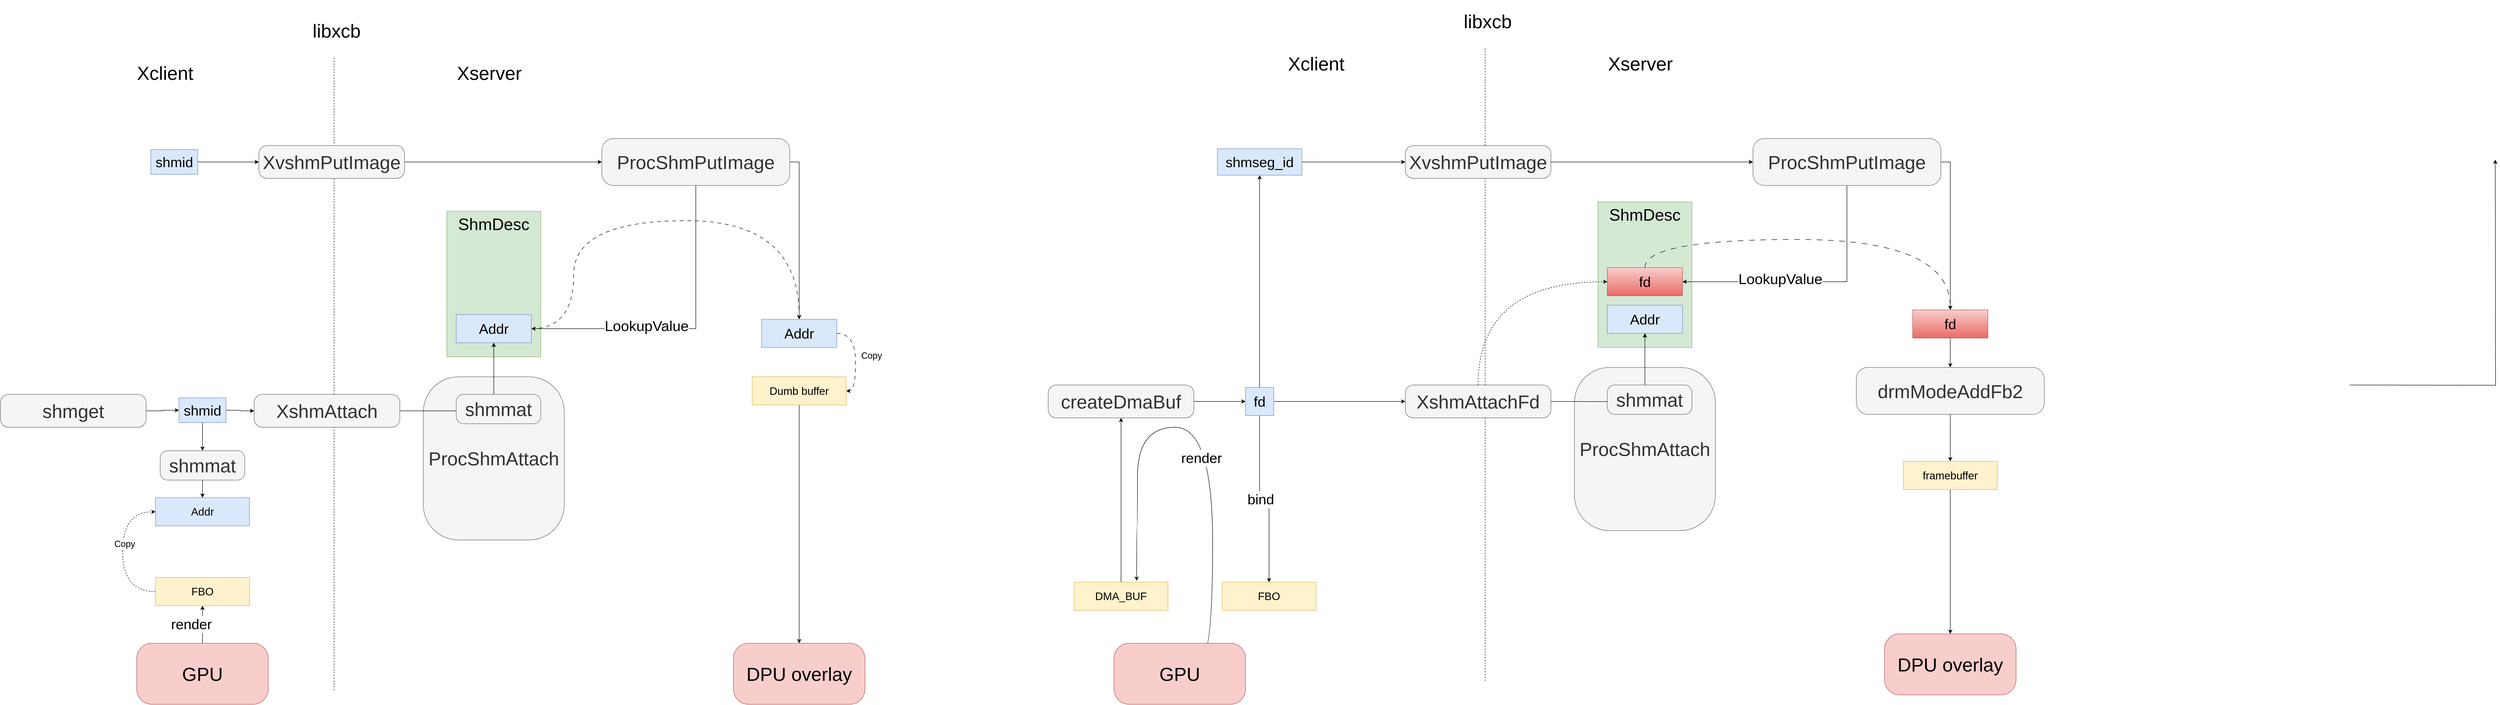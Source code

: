 <mxfile version="24.5.3" type="github">
  <diagram name="第 1 页" id="9I_gdDfbbjKsnemhSbHG">
    <mxGraphModel dx="7666" dy="1828" grid="1" gridSize="10" guides="1" tooltips="1" connect="1" arrows="1" fold="1" page="1" pageScale="1" pageWidth="4681" pageHeight="3300" math="0" shadow="0">
      <root>
        <mxCell id="0" />
        <mxCell id="1" parent="0" />
        <mxCell id="n5m5jyFT90Nl-k5F5ocF-112" value="" style="group" vertex="1" connectable="0" parent="1">
          <mxGeometry x="-2480" y="430" width="1910" height="1480" as="geometry" />
        </mxCell>
        <mxCell id="n5m5jyFT90Nl-k5F5ocF-37" value="" style="endArrow=none;dashed=1;html=1;rounded=0;" edge="1" parent="n5m5jyFT90Nl-k5F5ocF-112">
          <mxGeometry width="50" height="50" relative="1" as="geometry">
            <mxPoint x="710" y="1450" as="sourcePoint" />
            <mxPoint x="710" y="100" as="targetPoint" />
          </mxGeometry>
        </mxCell>
        <mxCell id="n5m5jyFT90Nl-k5F5ocF-38" value="XshmAttach" style="rounded=1;whiteSpace=wrap;html=1;arcSize=25;fillColor=#f5f5f5;fontColor=#333333;strokeColor=#666666;fontSize=40;" vertex="1" parent="n5m5jyFT90Nl-k5F5ocF-112">
          <mxGeometry x="540" y="820" width="310" height="70" as="geometry" />
        </mxCell>
        <mxCell id="n5m5jyFT90Nl-k5F5ocF-39" value="&lt;p&gt;&lt;font style=&quot;font-size: 40px;&quot;&gt;Xclient&lt;/font&gt;&lt;/p&gt;" style="text;html=1;align=center;verticalAlign=middle;resizable=0;points=[];autosize=1;strokeColor=none;fillColor=none;" vertex="1" parent="n5m5jyFT90Nl-k5F5ocF-112">
          <mxGeometry x="280" y="90" width="140" height="90" as="geometry" />
        </mxCell>
        <mxCell id="n5m5jyFT90Nl-k5F5ocF-40" value="&lt;p&gt;&lt;font style=&quot;font-size: 40px;&quot;&gt;Xserver&lt;/font&gt;&lt;/p&gt;" style="text;html=1;align=center;verticalAlign=middle;resizable=0;points=[];autosize=1;strokeColor=none;fillColor=none;" vertex="1" parent="n5m5jyFT90Nl-k5F5ocF-112">
          <mxGeometry x="960" y="90" width="160" height="90" as="geometry" />
        </mxCell>
        <mxCell id="n5m5jyFT90Nl-k5F5ocF-70" style="edgeStyle=orthogonalEdgeStyle;rounded=0;orthogonalLoop=1;jettySize=auto;html=1;entryX=0;entryY=0.5;entryDx=0;entryDy=0;" edge="1" parent="n5m5jyFT90Nl-k5F5ocF-112" source="n5m5jyFT90Nl-k5F5ocF-41" target="n5m5jyFT90Nl-k5F5ocF-65">
          <mxGeometry relative="1" as="geometry" />
        </mxCell>
        <mxCell id="n5m5jyFT90Nl-k5F5ocF-41" value="XvshmPutImage" style="rounded=1;whiteSpace=wrap;html=1;arcSize=25;fillColor=#f5f5f5;fontColor=#333333;strokeColor=#666666;fontSize=40;" vertex="1" parent="n5m5jyFT90Nl-k5F5ocF-112">
          <mxGeometry x="550" y="290" width="310" height="70" as="geometry" />
        </mxCell>
        <mxCell id="n5m5jyFT90Nl-k5F5ocF-42" style="edgeStyle=orthogonalEdgeStyle;rounded=0;orthogonalLoop=1;jettySize=auto;html=1;entryX=0;entryY=0.5;entryDx=0;entryDy=0;" edge="1" parent="n5m5jyFT90Nl-k5F5ocF-112" source="n5m5jyFT90Nl-k5F5ocF-43" target="n5m5jyFT90Nl-k5F5ocF-53">
          <mxGeometry relative="1" as="geometry" />
        </mxCell>
        <mxCell id="n5m5jyFT90Nl-k5F5ocF-43" value="shmget" style="rounded=1;whiteSpace=wrap;html=1;arcSize=25;fillColor=#f5f5f5;fontColor=#333333;strokeColor=#666666;fontSize=40;" vertex="1" parent="n5m5jyFT90Nl-k5F5ocF-112">
          <mxGeometry y="820" width="310" height="70" as="geometry" />
        </mxCell>
        <mxCell id="n5m5jyFT90Nl-k5F5ocF-45" value="Addr" style="rounded=0;whiteSpace=wrap;html=1;fillColor=#dae8fc;strokeColor=#6c8ebf;fontSize=23;" vertex="1" parent="n5m5jyFT90Nl-k5F5ocF-112">
          <mxGeometry x="330" y="1040" width="200" height="60" as="geometry" />
        </mxCell>
        <mxCell id="n5m5jyFT90Nl-k5F5ocF-46" style="rounded=0;orthogonalLoop=1;jettySize=auto;html=1;entryX=0.5;entryY=1;entryDx=0;entryDy=0;exitX=0.5;exitY=0;exitDx=0;exitDy=0;" edge="1" parent="n5m5jyFT90Nl-k5F5ocF-112" source="n5m5jyFT90Nl-k5F5ocF-48" target="n5m5jyFT90Nl-k5F5ocF-54">
          <mxGeometry relative="1" as="geometry">
            <mxPoint x="120.0" y="890" as="targetPoint" />
          </mxGeometry>
        </mxCell>
        <mxCell id="n5m5jyFT90Nl-k5F5ocF-47" value="&lt;font style=&quot;font-size: 30px;&quot;&gt;render&lt;/font&gt;" style="edgeLabel;html=1;align=center;verticalAlign=middle;resizable=0;points=[];fontSize=30;" vertex="1" connectable="0" parent="n5m5jyFT90Nl-k5F5ocF-46">
          <mxGeometry x="0.027" y="24" relative="1" as="geometry">
            <mxPoint as="offset" />
          </mxGeometry>
        </mxCell>
        <mxCell id="n5m5jyFT90Nl-k5F5ocF-48" value="GPU" style="rounded=1;whiteSpace=wrap;html=1;arcSize=25;fillColor=#f8cecc;strokeColor=#b85450;fontSize=40;" vertex="1" parent="n5m5jyFT90Nl-k5F5ocF-112">
          <mxGeometry x="290" y="1350" width="280" height="130" as="geometry" />
        </mxCell>
        <mxCell id="n5m5jyFT90Nl-k5F5ocF-52" style="edgeStyle=orthogonalEdgeStyle;rounded=0;orthogonalLoop=1;jettySize=auto;html=1;entryX=0;entryY=0.5;entryDx=0;entryDy=0;" edge="1" parent="n5m5jyFT90Nl-k5F5ocF-112" source="n5m5jyFT90Nl-k5F5ocF-53" target="n5m5jyFT90Nl-k5F5ocF-38">
          <mxGeometry relative="1" as="geometry" />
        </mxCell>
        <mxCell id="n5m5jyFT90Nl-k5F5ocF-78" style="edgeStyle=orthogonalEdgeStyle;rounded=0;orthogonalLoop=1;jettySize=auto;html=1;" edge="1" parent="n5m5jyFT90Nl-k5F5ocF-112" source="n5m5jyFT90Nl-k5F5ocF-53" target="n5m5jyFT90Nl-k5F5ocF-77">
          <mxGeometry relative="1" as="geometry" />
        </mxCell>
        <mxCell id="n5m5jyFT90Nl-k5F5ocF-53" value="&lt;font style=&quot;font-size: 30px;&quot;&gt;shmid&lt;/font&gt;" style="rounded=0;whiteSpace=wrap;html=1;fillColor=#dae8fc;strokeColor=#6c8ebf;fontSize=23;" vertex="1" parent="n5m5jyFT90Nl-k5F5ocF-112">
          <mxGeometry x="380" y="827.5" width="100" height="52.5" as="geometry" />
        </mxCell>
        <mxCell id="n5m5jyFT90Nl-k5F5ocF-82" style="edgeStyle=orthogonalEdgeStyle;rounded=0;orthogonalLoop=1;jettySize=auto;html=1;entryX=0;entryY=0.5;entryDx=0;entryDy=0;exitX=0;exitY=0.5;exitDx=0;exitDy=0;curved=1;dashed=1;" edge="1" parent="n5m5jyFT90Nl-k5F5ocF-112" source="n5m5jyFT90Nl-k5F5ocF-54" target="n5m5jyFT90Nl-k5F5ocF-45">
          <mxGeometry relative="1" as="geometry">
            <Array as="points">
              <mxPoint x="260" y="1240" />
              <mxPoint x="260" y="1070" />
            </Array>
          </mxGeometry>
        </mxCell>
        <mxCell id="n5m5jyFT90Nl-k5F5ocF-83" value="Copy" style="edgeLabel;html=1;align=center;verticalAlign=middle;resizable=0;points=[];fontSize=19;" vertex="1" connectable="0" parent="n5m5jyFT90Nl-k5F5ocF-82">
          <mxGeometry x="0.104" y="-4" relative="1" as="geometry">
            <mxPoint as="offset" />
          </mxGeometry>
        </mxCell>
        <mxCell id="n5m5jyFT90Nl-k5F5ocF-54" value="FBO" style="rounded=0;whiteSpace=wrap;html=1;fillColor=#fff2cc;strokeColor=#d6b656;fontSize=23;" vertex="1" parent="n5m5jyFT90Nl-k5F5ocF-112">
          <mxGeometry x="330" y="1210" width="200" height="60" as="geometry" />
        </mxCell>
        <mxCell id="n5m5jyFT90Nl-k5F5ocF-55" value="&lt;p&gt;&lt;font style=&quot;font-size: 40px;&quot;&gt;libxcb&lt;/font&gt;&lt;/p&gt;" style="text;html=1;align=center;verticalAlign=middle;resizable=0;points=[];autosize=1;strokeColor=none;fillColor=none;" vertex="1" parent="n5m5jyFT90Nl-k5F5ocF-112">
          <mxGeometry x="650" width="130" height="90" as="geometry" />
        </mxCell>
        <mxCell id="n5m5jyFT90Nl-k5F5ocF-56" value="ShmDesc" style="rounded=0;whiteSpace=wrap;html=1;fillColor=#d5e8d4;strokeColor=#82b366;fontSize=35;align=center;verticalAlign=top;" vertex="1" parent="n5m5jyFT90Nl-k5F5ocF-112">
          <mxGeometry x="950" y="430" width="200" height="310" as="geometry" />
        </mxCell>
        <mxCell id="n5m5jyFT90Nl-k5F5ocF-75" style="edgeStyle=orthogonalEdgeStyle;rounded=0;orthogonalLoop=1;jettySize=auto;html=1;entryX=0.5;entryY=0;entryDx=0;entryDy=0;dashed=1;dashPattern=8 8;curved=1;" edge="1" parent="n5m5jyFT90Nl-k5F5ocF-112" source="n5m5jyFT90Nl-k5F5ocF-57" target="n5m5jyFT90Nl-k5F5ocF-74">
          <mxGeometry relative="1" as="geometry">
            <Array as="points">
              <mxPoint x="1220" y="680" />
              <mxPoint x="1220" y="450" />
              <mxPoint x="1700" y="450" />
            </Array>
          </mxGeometry>
        </mxCell>
        <mxCell id="n5m5jyFT90Nl-k5F5ocF-57" value="&lt;font style=&quot;font-size: 30px;&quot;&gt;Addr&lt;/font&gt;" style="rounded=0;whiteSpace=wrap;html=1;fillColor=#dae8fc;strokeColor=#6c8ebf;fontSize=23;" vertex="1" parent="n5m5jyFT90Nl-k5F5ocF-112">
          <mxGeometry x="970" y="650" width="160" height="60" as="geometry" />
        </mxCell>
        <mxCell id="n5m5jyFT90Nl-k5F5ocF-64" value="DPU overlay" style="rounded=1;whiteSpace=wrap;html=1;arcSize=25;fillColor=#f8cecc;strokeColor=#b85450;fontSize=40;" vertex="1" parent="n5m5jyFT90Nl-k5F5ocF-112">
          <mxGeometry x="1560" y="1350" width="280" height="130" as="geometry" />
        </mxCell>
        <mxCell id="n5m5jyFT90Nl-k5F5ocF-85" value="" style="edgeStyle=orthogonalEdgeStyle;rounded=0;orthogonalLoop=1;jettySize=auto;html=1;" edge="1" parent="n5m5jyFT90Nl-k5F5ocF-112" source="n5m5jyFT90Nl-k5F5ocF-66" target="n5m5jyFT90Nl-k5F5ocF-57">
          <mxGeometry relative="1" as="geometry" />
        </mxCell>
        <mxCell id="n5m5jyFT90Nl-k5F5ocF-66" value="ProcShmAttach" style="rounded=1;whiteSpace=wrap;html=1;arcSize=25;fillColor=#f5f5f5;fontColor=#333333;strokeColor=#666666;fontSize=40;verticalAlign=middle;" vertex="1" parent="n5m5jyFT90Nl-k5F5ocF-112">
          <mxGeometry x="900" y="782.5" width="300" height="347.5" as="geometry" />
        </mxCell>
        <mxCell id="n5m5jyFT90Nl-k5F5ocF-68" style="edgeStyle=orthogonalEdgeStyle;rounded=0;orthogonalLoop=1;jettySize=auto;html=1;entryX=1;entryY=0.5;entryDx=0;entryDy=0;exitX=0.5;exitY=1;exitDx=0;exitDy=0;" edge="1" parent="n5m5jyFT90Nl-k5F5ocF-112" source="n5m5jyFT90Nl-k5F5ocF-65" target="n5m5jyFT90Nl-k5F5ocF-57">
          <mxGeometry relative="1" as="geometry" />
        </mxCell>
        <mxCell id="n5m5jyFT90Nl-k5F5ocF-69" value="&lt;font style=&quot;font-size: 31px;&quot;&gt;LookupValue&lt;/font&gt;" style="edgeLabel;html=1;align=center;verticalAlign=middle;resizable=0;points=[];" vertex="1" connectable="0" parent="n5m5jyFT90Nl-k5F5ocF-68">
          <mxGeometry x="0.252" y="-6" relative="1" as="geometry">
            <mxPoint as="offset" />
          </mxGeometry>
        </mxCell>
        <mxCell id="n5m5jyFT90Nl-k5F5ocF-86" style="edgeStyle=orthogonalEdgeStyle;rounded=0;orthogonalLoop=1;jettySize=auto;html=1;entryX=0.5;entryY=0;entryDx=0;entryDy=0;exitX=1;exitY=0.5;exitDx=0;exitDy=0;" edge="1" parent="n5m5jyFT90Nl-k5F5ocF-112" source="n5m5jyFT90Nl-k5F5ocF-65" target="n5m5jyFT90Nl-k5F5ocF-74">
          <mxGeometry relative="1" as="geometry" />
        </mxCell>
        <mxCell id="n5m5jyFT90Nl-k5F5ocF-65" value="ProcShmPutImage" style="rounded=1;whiteSpace=wrap;html=1;arcSize=25;fillColor=#f5f5f5;fontColor=#333333;strokeColor=#666666;fontSize=40;" vertex="1" parent="n5m5jyFT90Nl-k5F5ocF-112">
          <mxGeometry x="1280" y="275" width="400" height="100" as="geometry" />
        </mxCell>
        <mxCell id="n5m5jyFT90Nl-k5F5ocF-58" style="edgeStyle=orthogonalEdgeStyle;rounded=0;orthogonalLoop=1;jettySize=auto;html=1;" edge="1" parent="n5m5jyFT90Nl-k5F5ocF-112" source="n5m5jyFT90Nl-k5F5ocF-38" target="n5m5jyFT90Nl-k5F5ocF-57">
          <mxGeometry relative="1" as="geometry">
            <mxPoint x="980" y="855" as="targetPoint" />
          </mxGeometry>
        </mxCell>
        <mxCell id="n5m5jyFT90Nl-k5F5ocF-60" value="shmmat" style="rounded=1;whiteSpace=wrap;html=1;arcSize=25;fillColor=#f5f5f5;fontColor=#333333;strokeColor=#666666;fontSize=40;" vertex="1" parent="n5m5jyFT90Nl-k5F5ocF-112">
          <mxGeometry x="970" y="820" width="180" height="62.5" as="geometry" />
        </mxCell>
        <mxCell id="n5m5jyFT90Nl-k5F5ocF-88" style="edgeStyle=orthogonalEdgeStyle;rounded=0;orthogonalLoop=1;jettySize=auto;html=1;entryX=0.5;entryY=0;entryDx=0;entryDy=0;" edge="1" parent="n5m5jyFT90Nl-k5F5ocF-112" source="n5m5jyFT90Nl-k5F5ocF-73" target="n5m5jyFT90Nl-k5F5ocF-64">
          <mxGeometry relative="1" as="geometry" />
        </mxCell>
        <mxCell id="n5m5jyFT90Nl-k5F5ocF-73" value="Dumb buffer" style="rounded=0;whiteSpace=wrap;html=1;fillColor=#fff2cc;strokeColor=#d6b656;fontSize=23;" vertex="1" parent="n5m5jyFT90Nl-k5F5ocF-112">
          <mxGeometry x="1600" y="782.5" width="200" height="60" as="geometry" />
        </mxCell>
        <mxCell id="n5m5jyFT90Nl-k5F5ocF-89" style="edgeStyle=orthogonalEdgeStyle;rounded=0;orthogonalLoop=1;jettySize=auto;html=1;entryX=1;entryY=0.5;entryDx=0;entryDy=0;curved=1;exitX=1;exitY=0.5;exitDx=0;exitDy=0;dashed=1;dashPattern=8 8;" edge="1" parent="n5m5jyFT90Nl-k5F5ocF-112" source="n5m5jyFT90Nl-k5F5ocF-74" target="n5m5jyFT90Nl-k5F5ocF-73">
          <mxGeometry relative="1" as="geometry" />
        </mxCell>
        <mxCell id="n5m5jyFT90Nl-k5F5ocF-74" value="&lt;font style=&quot;font-size: 30px;&quot;&gt;Addr&lt;/font&gt;" style="rounded=0;whiteSpace=wrap;html=1;fillColor=#dae8fc;strokeColor=#6c8ebf;fontSize=23;" vertex="1" parent="n5m5jyFT90Nl-k5F5ocF-112">
          <mxGeometry x="1620" y="660" width="160" height="60" as="geometry" />
        </mxCell>
        <mxCell id="n5m5jyFT90Nl-k5F5ocF-79" style="edgeStyle=orthogonalEdgeStyle;rounded=0;orthogonalLoop=1;jettySize=auto;html=1;entryX=0.5;entryY=0;entryDx=0;entryDy=0;" edge="1" parent="n5m5jyFT90Nl-k5F5ocF-112" source="n5m5jyFT90Nl-k5F5ocF-77" target="n5m5jyFT90Nl-k5F5ocF-45">
          <mxGeometry relative="1" as="geometry" />
        </mxCell>
        <mxCell id="n5m5jyFT90Nl-k5F5ocF-77" value="shmmat" style="rounded=1;whiteSpace=wrap;html=1;arcSize=25;fillColor=#f5f5f5;fontColor=#333333;strokeColor=#666666;fontSize=40;" vertex="1" parent="n5m5jyFT90Nl-k5F5ocF-112">
          <mxGeometry x="340" y="940" width="180" height="62.5" as="geometry" />
        </mxCell>
        <mxCell id="n5m5jyFT90Nl-k5F5ocF-87" style="edgeStyle=orthogonalEdgeStyle;rounded=0;orthogonalLoop=1;jettySize=auto;html=1;exitX=0.5;exitY=1;exitDx=0;exitDy=0;" edge="1" parent="n5m5jyFT90Nl-k5F5ocF-112" source="n5m5jyFT90Nl-k5F5ocF-73" target="n5m5jyFT90Nl-k5F5ocF-73">
          <mxGeometry relative="1" as="geometry" />
        </mxCell>
        <mxCell id="n5m5jyFT90Nl-k5F5ocF-90" value="&lt;span style=&quot;color: rgb(0, 0, 0); font-family: Helvetica; font-size: 19px; font-style: normal; font-variant-ligatures: normal; font-variant-caps: normal; font-weight: 400; letter-spacing: normal; orphans: 2; text-align: center; text-indent: 0px; text-transform: none; widows: 2; word-spacing: 0px; -webkit-text-stroke-width: 0px; white-space: nowrap; background-color: rgb(255, 255, 255); text-decoration-thickness: initial; text-decoration-style: initial; text-decoration-color: initial; display: inline !important; float: none;&quot;&gt;Copy&lt;/span&gt;" style="text;whiteSpace=wrap;html=1;" vertex="1" parent="n5m5jyFT90Nl-k5F5ocF-112">
          <mxGeometry x="1830" y="720" width="80" height="50" as="geometry" />
        </mxCell>
        <mxCell id="n5m5jyFT90Nl-k5F5ocF-119" style="edgeStyle=orthogonalEdgeStyle;rounded=0;orthogonalLoop=1;jettySize=auto;html=1;entryX=0;entryY=0.5;entryDx=0;entryDy=0;" edge="1" parent="n5m5jyFT90Nl-k5F5ocF-112" source="n5m5jyFT90Nl-k5F5ocF-118" target="n5m5jyFT90Nl-k5F5ocF-41">
          <mxGeometry relative="1" as="geometry" />
        </mxCell>
        <mxCell id="n5m5jyFT90Nl-k5F5ocF-118" value="&lt;font style=&quot;font-size: 30px;&quot;&gt;shmid&lt;/font&gt;" style="rounded=0;whiteSpace=wrap;html=1;fillColor=#dae8fc;strokeColor=#6c8ebf;fontSize=23;" vertex="1" parent="n5m5jyFT90Nl-k5F5ocF-112">
          <mxGeometry x="320" y="298.75" width="100" height="52.5" as="geometry" />
        </mxCell>
        <mxCell id="n5m5jyFT90Nl-k5F5ocF-125" value="" style="group" vertex="1" connectable="0" parent="1">
          <mxGeometry x="-250" y="410" width="2120" height="1500" as="geometry" />
        </mxCell>
        <mxCell id="WuKyc7UxeG4fIueZdzYJ-2" value="" style="endArrow=none;dashed=1;html=1;rounded=0;" parent="n5m5jyFT90Nl-k5F5ocF-125" edge="1">
          <mxGeometry width="50" height="50" relative="1" as="geometry">
            <mxPoint x="930" y="1450" as="sourcePoint" />
            <mxPoint x="930" y="100" as="targetPoint" />
          </mxGeometry>
        </mxCell>
        <mxCell id="WuKyc7UxeG4fIueZdzYJ-1" value="XshmAttachFd" style="rounded=1;whiteSpace=wrap;html=1;arcSize=25;fillColor=#f5f5f5;fontColor=#333333;strokeColor=#666666;fontSize=40;" parent="n5m5jyFT90Nl-k5F5ocF-125" vertex="1">
          <mxGeometry x="760" y="820" width="310" height="70" as="geometry" />
        </mxCell>
        <mxCell id="WuKyc7UxeG4fIueZdzYJ-311" value="&lt;p&gt;&lt;font style=&quot;font-size: 40px;&quot;&gt;Xclient&lt;/font&gt;&lt;/p&gt;" style="text;html=1;align=center;verticalAlign=middle;resizable=0;points=[];autosize=1;strokeColor=none;fillColor=none;" parent="n5m5jyFT90Nl-k5F5ocF-125" vertex="1">
          <mxGeometry x="500" y="90" width="140" height="90" as="geometry" />
        </mxCell>
        <mxCell id="WuKyc7UxeG4fIueZdzYJ-312" value="&lt;p&gt;&lt;font style=&quot;font-size: 40px;&quot;&gt;Xserver&lt;/font&gt;&lt;/p&gt;" style="text;html=1;align=center;verticalAlign=middle;resizable=0;points=[];autosize=1;strokeColor=none;fillColor=none;" parent="n5m5jyFT90Nl-k5F5ocF-125" vertex="1">
          <mxGeometry x="1180" y="90" width="160" height="90" as="geometry" />
        </mxCell>
        <mxCell id="n5m5jyFT90Nl-k5F5ocF-10" value="XvshmPutImage" style="rounded=1;whiteSpace=wrap;html=1;arcSize=25;fillColor=#f5f5f5;fontColor=#333333;strokeColor=#666666;fontSize=40;" vertex="1" parent="n5m5jyFT90Nl-k5F5ocF-125">
          <mxGeometry x="760" y="310" width="310" height="70" as="geometry" />
        </mxCell>
        <mxCell id="n5m5jyFT90Nl-k5F5ocF-17" style="edgeStyle=orthogonalEdgeStyle;rounded=0;orthogonalLoop=1;jettySize=auto;html=1;entryX=0;entryY=0.5;entryDx=0;entryDy=0;" edge="1" parent="n5m5jyFT90Nl-k5F5ocF-125" source="n5m5jyFT90Nl-k5F5ocF-11" target="n5m5jyFT90Nl-k5F5ocF-14">
          <mxGeometry relative="1" as="geometry" />
        </mxCell>
        <mxCell id="n5m5jyFT90Nl-k5F5ocF-11" value="createDmaBuf" style="rounded=1;whiteSpace=wrap;html=1;arcSize=25;fillColor=#f5f5f5;fontColor=#333333;strokeColor=#666666;fontSize=40;" vertex="1" parent="n5m5jyFT90Nl-k5F5ocF-125">
          <mxGeometry y="820" width="310" height="70" as="geometry" />
        </mxCell>
        <mxCell id="n5m5jyFT90Nl-k5F5ocF-18" style="edgeStyle=orthogonalEdgeStyle;rounded=0;orthogonalLoop=1;jettySize=auto;html=1;entryX=0.5;entryY=1;entryDx=0;entryDy=0;" edge="1" parent="n5m5jyFT90Nl-k5F5ocF-125" source="n5m5jyFT90Nl-k5F5ocF-12" target="n5m5jyFT90Nl-k5F5ocF-11">
          <mxGeometry relative="1" as="geometry" />
        </mxCell>
        <mxCell id="n5m5jyFT90Nl-k5F5ocF-12" value="DMA_BUF" style="rounded=0;whiteSpace=wrap;html=1;fillColor=#fff2cc;strokeColor=#d6b656;fontSize=23;" vertex="1" parent="n5m5jyFT90Nl-k5F5ocF-125">
          <mxGeometry x="55" y="1240" width="200" height="60" as="geometry" />
        </mxCell>
        <mxCell id="n5m5jyFT90Nl-k5F5ocF-25" style="edgeStyle=orthogonalEdgeStyle;rounded=0;orthogonalLoop=1;jettySize=auto;html=1;entryX=0.666;entryY=-0.05;entryDx=0;entryDy=0;curved=1;entryPerimeter=0;exitX=0.5;exitY=0;exitDx=0;exitDy=0;" edge="1" parent="n5m5jyFT90Nl-k5F5ocF-125" source="n5m5jyFT90Nl-k5F5ocF-13" target="n5m5jyFT90Nl-k5F5ocF-12">
          <mxGeometry relative="1" as="geometry">
            <mxPoint x="330.0" y="910" as="targetPoint" />
            <Array as="points">
              <mxPoint x="300" y="1430" />
              <mxPoint x="300" y="1400" />
              <mxPoint x="350" y="1400" />
              <mxPoint x="350" y="910" />
              <mxPoint x="190" y="910" />
              <mxPoint x="190" y="1120" />
              <mxPoint x="188" y="1120" />
            </Array>
          </mxGeometry>
        </mxCell>
        <mxCell id="n5m5jyFT90Nl-k5F5ocF-26" value="&lt;font style=&quot;font-size: 30px;&quot;&gt;render&lt;/font&gt;" style="edgeLabel;html=1;align=center;verticalAlign=middle;resizable=0;points=[];fontSize=30;" vertex="1" connectable="0" parent="n5m5jyFT90Nl-k5F5ocF-25">
          <mxGeometry x="0.027" y="24" relative="1" as="geometry">
            <mxPoint as="offset" />
          </mxGeometry>
        </mxCell>
        <mxCell id="n5m5jyFT90Nl-k5F5ocF-13" value="GPU" style="rounded=1;whiteSpace=wrap;html=1;arcSize=25;fillColor=#f8cecc;strokeColor=#b85450;fontSize=40;" vertex="1" parent="n5m5jyFT90Nl-k5F5ocF-125">
          <mxGeometry x="140" y="1370" width="280" height="130" as="geometry" />
        </mxCell>
        <mxCell id="n5m5jyFT90Nl-k5F5ocF-19" style="edgeStyle=orthogonalEdgeStyle;rounded=0;orthogonalLoop=1;jettySize=auto;html=1;entryX=0.5;entryY=0;entryDx=0;entryDy=0;" edge="1" parent="n5m5jyFT90Nl-k5F5ocF-125" source="n5m5jyFT90Nl-k5F5ocF-14" target="n5m5jyFT90Nl-k5F5ocF-22">
          <mxGeometry relative="1" as="geometry">
            <mxPoint x="580" y="1330" as="targetPoint" />
          </mxGeometry>
        </mxCell>
        <mxCell id="n5m5jyFT90Nl-k5F5ocF-20" value="Bind" style="edgeLabel;html=1;align=center;verticalAlign=middle;resizable=0;points=[];" vertex="1" connectable="0" parent="n5m5jyFT90Nl-k5F5ocF-19">
          <mxGeometry x="-0.031" y="1" relative="1" as="geometry">
            <mxPoint x="1" as="offset" />
          </mxGeometry>
        </mxCell>
        <mxCell id="n5m5jyFT90Nl-k5F5ocF-21" value="&lt;font style=&quot;font-size: 30px;&quot;&gt;bind&lt;/font&gt;" style="edgeLabel;html=1;align=center;verticalAlign=middle;resizable=0;points=[];fontSize=30;" vertex="1" connectable="0" parent="n5m5jyFT90Nl-k5F5ocF-19">
          <mxGeometry x="-0.045" relative="1" as="geometry">
            <mxPoint as="offset" />
          </mxGeometry>
        </mxCell>
        <mxCell id="n5m5jyFT90Nl-k5F5ocF-27" style="edgeStyle=orthogonalEdgeStyle;rounded=0;orthogonalLoop=1;jettySize=auto;html=1;entryX=0;entryY=0.5;entryDx=0;entryDy=0;" edge="1" parent="n5m5jyFT90Nl-k5F5ocF-125" source="n5m5jyFT90Nl-k5F5ocF-14" target="WuKyc7UxeG4fIueZdzYJ-1">
          <mxGeometry relative="1" as="geometry" />
        </mxCell>
        <mxCell id="n5m5jyFT90Nl-k5F5ocF-130" style="edgeStyle=orthogonalEdgeStyle;rounded=0;orthogonalLoop=1;jettySize=auto;html=1;entryX=0.5;entryY=1;entryDx=0;entryDy=0;" edge="1" parent="n5m5jyFT90Nl-k5F5ocF-125" source="n5m5jyFT90Nl-k5F5ocF-14" target="n5m5jyFT90Nl-k5F5ocF-126">
          <mxGeometry relative="1" as="geometry" />
        </mxCell>
        <mxCell id="n5m5jyFT90Nl-k5F5ocF-14" value="&lt;font style=&quot;font-size: 30px;&quot;&gt;fd&lt;/font&gt;" style="rounded=0;whiteSpace=wrap;html=1;fillColor=#dae8fc;strokeColor=#6c8ebf;fontSize=23;" vertex="1" parent="n5m5jyFT90Nl-k5F5ocF-125">
          <mxGeometry x="420" y="825" width="60" height="60" as="geometry" />
        </mxCell>
        <mxCell id="n5m5jyFT90Nl-k5F5ocF-22" value="FBO" style="rounded=0;whiteSpace=wrap;html=1;fillColor=#fff2cc;strokeColor=#d6b656;fontSize=23;" vertex="1" parent="n5m5jyFT90Nl-k5F5ocF-125">
          <mxGeometry x="370" y="1240" width="200" height="60" as="geometry" />
        </mxCell>
        <mxCell id="n5m5jyFT90Nl-k5F5ocF-29" value="&lt;p&gt;&lt;font style=&quot;font-size: 40px;&quot;&gt;libxcb&lt;/font&gt;&lt;/p&gt;" style="text;html=1;align=center;verticalAlign=middle;resizable=0;points=[];autosize=1;strokeColor=none;fillColor=none;" vertex="1" parent="n5m5jyFT90Nl-k5F5ocF-125">
          <mxGeometry x="870" width="130" height="90" as="geometry" />
        </mxCell>
        <mxCell id="n5m5jyFT90Nl-k5F5ocF-93" style="edgeStyle=orthogonalEdgeStyle;rounded=0;orthogonalLoop=1;jettySize=auto;html=1;entryX=0;entryY=0.5;entryDx=0;entryDy=0;exitX=1;exitY=0.5;exitDx=0;exitDy=0;" edge="1" parent="n5m5jyFT90Nl-k5F5ocF-125" target="n5m5jyFT90Nl-k5F5ocF-103" source="n5m5jyFT90Nl-k5F5ocF-10">
          <mxGeometry relative="1" as="geometry">
            <mxPoint x="1090" y="355" as="sourcePoint" />
          </mxGeometry>
        </mxCell>
        <mxCell id="n5m5jyFT90Nl-k5F5ocF-94" value="ShmDesc" style="rounded=0;whiteSpace=wrap;html=1;fillColor=#d5e8d4;strokeColor=#82b366;fontSize=35;align=center;verticalAlign=top;" vertex="1" parent="n5m5jyFT90Nl-k5F5ocF-125">
          <mxGeometry x="1170" y="430" width="200" height="310" as="geometry" />
        </mxCell>
        <mxCell id="n5m5jyFT90Nl-k5F5ocF-96" value="&lt;font style=&quot;font-size: 30px;&quot;&gt;Addr&lt;/font&gt;" style="rounded=0;whiteSpace=wrap;html=1;fillColor=#dae8fc;strokeColor=#6c8ebf;fontSize=23;" vertex="1" parent="n5m5jyFT90Nl-k5F5ocF-125">
          <mxGeometry x="1190" y="650" width="160" height="60" as="geometry" />
        </mxCell>
        <mxCell id="n5m5jyFT90Nl-k5F5ocF-97" value="DPU overlay" style="rounded=1;whiteSpace=wrap;html=1;arcSize=25;fillColor=#f8cecc;strokeColor=#b85450;fontSize=40;" vertex="1" parent="n5m5jyFT90Nl-k5F5ocF-125">
          <mxGeometry x="1780" y="1350" width="280" height="130" as="geometry" />
        </mxCell>
        <mxCell id="n5m5jyFT90Nl-k5F5ocF-98" value="" style="edgeStyle=orthogonalEdgeStyle;rounded=0;orthogonalLoop=1;jettySize=auto;html=1;" edge="1" parent="n5m5jyFT90Nl-k5F5ocF-125" source="n5m5jyFT90Nl-k5F5ocF-99" target="n5m5jyFT90Nl-k5F5ocF-96">
          <mxGeometry relative="1" as="geometry" />
        </mxCell>
        <mxCell id="n5m5jyFT90Nl-k5F5ocF-99" value="ProcShmAttach" style="rounded=1;whiteSpace=wrap;html=1;arcSize=25;fillColor=#f5f5f5;fontColor=#333333;strokeColor=#666666;fontSize=40;verticalAlign=middle;" vertex="1" parent="n5m5jyFT90Nl-k5F5ocF-125">
          <mxGeometry x="1120" y="782.5" width="300" height="347.5" as="geometry" />
        </mxCell>
        <mxCell id="n5m5jyFT90Nl-k5F5ocF-100" style="edgeStyle=orthogonalEdgeStyle;rounded=0;orthogonalLoop=1;jettySize=auto;html=1;entryX=1;entryY=0.5;entryDx=0;entryDy=0;exitX=0.5;exitY=1;exitDx=0;exitDy=0;" edge="1" parent="n5m5jyFT90Nl-k5F5ocF-125" source="n5m5jyFT90Nl-k5F5ocF-103" target="n5m5jyFT90Nl-k5F5ocF-113">
          <mxGeometry relative="1" as="geometry" />
        </mxCell>
        <mxCell id="n5m5jyFT90Nl-k5F5ocF-101" value="&lt;font style=&quot;font-size: 31px;&quot;&gt;LookupValue&lt;/font&gt;" style="edgeLabel;html=1;align=center;verticalAlign=middle;resizable=0;points=[];" vertex="1" connectable="0" parent="n5m5jyFT90Nl-k5F5ocF-100">
          <mxGeometry x="0.252" y="-6" relative="1" as="geometry">
            <mxPoint as="offset" />
          </mxGeometry>
        </mxCell>
        <mxCell id="n5m5jyFT90Nl-k5F5ocF-102" style="edgeStyle=orthogonalEdgeStyle;rounded=0;orthogonalLoop=1;jettySize=auto;html=1;entryX=0.5;entryY=0;entryDx=0;entryDy=0;exitX=1;exitY=0.5;exitDx=0;exitDy=0;" edge="1" parent="n5m5jyFT90Nl-k5F5ocF-125" source="n5m5jyFT90Nl-k5F5ocF-103" target="n5m5jyFT90Nl-k5F5ocF-114">
          <mxGeometry relative="1" as="geometry">
            <mxPoint x="1920" y="660" as="targetPoint" />
          </mxGeometry>
        </mxCell>
        <mxCell id="n5m5jyFT90Nl-k5F5ocF-103" value="ProcShmPutImage" style="rounded=1;whiteSpace=wrap;html=1;arcSize=25;fillColor=#f5f5f5;fontColor=#333333;strokeColor=#666666;fontSize=40;" vertex="1" parent="n5m5jyFT90Nl-k5F5ocF-125">
          <mxGeometry x="1500" y="295" width="400" height="100" as="geometry" />
        </mxCell>
        <mxCell id="n5m5jyFT90Nl-k5F5ocF-104" style="edgeStyle=orthogonalEdgeStyle;rounded=0;orthogonalLoop=1;jettySize=auto;html=1;" edge="1" parent="n5m5jyFT90Nl-k5F5ocF-125" target="n5m5jyFT90Nl-k5F5ocF-96">
          <mxGeometry relative="1" as="geometry">
            <mxPoint x="1200" y="855" as="targetPoint" />
            <mxPoint x="1070" y="855" as="sourcePoint" />
          </mxGeometry>
        </mxCell>
        <mxCell id="n5m5jyFT90Nl-k5F5ocF-105" value="shmmat" style="rounded=1;whiteSpace=wrap;html=1;arcSize=25;fillColor=#f5f5f5;fontColor=#333333;strokeColor=#666666;fontSize=40;" vertex="1" parent="n5m5jyFT90Nl-k5F5ocF-125">
          <mxGeometry x="1190" y="820" width="180" height="62.5" as="geometry" />
        </mxCell>
        <mxCell id="n5m5jyFT90Nl-k5F5ocF-106" style="edgeStyle=orthogonalEdgeStyle;rounded=0;orthogonalLoop=1;jettySize=auto;html=1;entryX=0.5;entryY=0;entryDx=0;entryDy=0;" edge="1" parent="n5m5jyFT90Nl-k5F5ocF-125" source="n5m5jyFT90Nl-k5F5ocF-107" target="n5m5jyFT90Nl-k5F5ocF-97">
          <mxGeometry relative="1" as="geometry">
            <mxPoint x="1920" y="1360" as="targetPoint" />
          </mxGeometry>
        </mxCell>
        <mxCell id="n5m5jyFT90Nl-k5F5ocF-107" value="framebuffer" style="rounded=0;whiteSpace=wrap;html=1;fillColor=#fff2cc;strokeColor=#d6b656;fontSize=23;" vertex="1" parent="n5m5jyFT90Nl-k5F5ocF-125">
          <mxGeometry x="1820" y="982.5" width="200" height="60" as="geometry" />
        </mxCell>
        <mxCell id="n5m5jyFT90Nl-k5F5ocF-110" style="edgeStyle=orthogonalEdgeStyle;rounded=0;orthogonalLoop=1;jettySize=auto;html=1;exitX=0.5;exitY=1;exitDx=0;exitDy=0;" edge="1" parent="n5m5jyFT90Nl-k5F5ocF-125" source="n5m5jyFT90Nl-k5F5ocF-107" target="n5m5jyFT90Nl-k5F5ocF-107">
          <mxGeometry relative="1" as="geometry" />
        </mxCell>
        <mxCell id="n5m5jyFT90Nl-k5F5ocF-116" style="edgeStyle=orthogonalEdgeStyle;rounded=0;orthogonalLoop=1;jettySize=auto;html=1;entryX=0.5;entryY=0;entryDx=0;entryDy=0;dashed=1;dashPattern=12 12;curved=1;" edge="1" parent="n5m5jyFT90Nl-k5F5ocF-125" source="n5m5jyFT90Nl-k5F5ocF-113" target="n5m5jyFT90Nl-k5F5ocF-114">
          <mxGeometry relative="1" as="geometry">
            <Array as="points">
              <mxPoint x="1270" y="510" />
              <mxPoint x="1920" y="510" />
            </Array>
          </mxGeometry>
        </mxCell>
        <mxCell id="n5m5jyFT90Nl-k5F5ocF-113" value="&lt;font style=&quot;font-size: 30px;&quot;&gt;fd&lt;/font&gt;" style="rounded=0;whiteSpace=wrap;html=1;fillColor=#f8cecc;strokeColor=#b85450;fontSize=23;gradientColor=#ea6b66;" vertex="1" parent="n5m5jyFT90Nl-k5F5ocF-125">
          <mxGeometry x="1190" y="570" width="160" height="60" as="geometry" />
        </mxCell>
        <mxCell id="n5m5jyFT90Nl-k5F5ocF-115" style="edgeStyle=orthogonalEdgeStyle;rounded=0;orthogonalLoop=1;jettySize=auto;html=1;exitX=0.5;exitY=1;exitDx=0;exitDy=0;" edge="1" parent="n5m5jyFT90Nl-k5F5ocF-125" source="n5m5jyFT90Nl-k5F5ocF-123" target="n5m5jyFT90Nl-k5F5ocF-107">
          <mxGeometry relative="1" as="geometry">
            <mxPoint x="1920" y="920" as="sourcePoint" />
          </mxGeometry>
        </mxCell>
        <mxCell id="n5m5jyFT90Nl-k5F5ocF-124" style="edgeStyle=orthogonalEdgeStyle;rounded=0;orthogonalLoop=1;jettySize=auto;html=1;" edge="1" parent="n5m5jyFT90Nl-k5F5ocF-125" source="n5m5jyFT90Nl-k5F5ocF-114" target="n5m5jyFT90Nl-k5F5ocF-123">
          <mxGeometry relative="1" as="geometry" />
        </mxCell>
        <mxCell id="n5m5jyFT90Nl-k5F5ocF-114" value="&lt;font style=&quot;font-size: 30px;&quot;&gt;fd&lt;/font&gt;" style="rounded=0;whiteSpace=wrap;html=1;fillColor=#f8cecc;strokeColor=#b85450;fontSize=23;gradientColor=#ea6b66;" vertex="1" parent="n5m5jyFT90Nl-k5F5ocF-125">
          <mxGeometry x="1840" y="660" width="160" height="60" as="geometry" />
        </mxCell>
        <mxCell id="n5m5jyFT90Nl-k5F5ocF-117" style="rounded=0;orthogonalLoop=1;jettySize=auto;html=1;entryX=0;entryY=0.5;entryDx=0;entryDy=0;dashed=1;edgeStyle=orthogonalEdgeStyle;curved=1;exitX=0.5;exitY=0;exitDx=0;exitDy=0;" edge="1" parent="n5m5jyFT90Nl-k5F5ocF-125" source="WuKyc7UxeG4fIueZdzYJ-1" target="n5m5jyFT90Nl-k5F5ocF-113">
          <mxGeometry relative="1" as="geometry" />
        </mxCell>
        <mxCell id="n5m5jyFT90Nl-k5F5ocF-123" value="drmModeAddFb2" style="rounded=1;whiteSpace=wrap;html=1;arcSize=25;fillColor=#f5f5f5;fontColor=#333333;strokeColor=#666666;fontSize=40;" vertex="1" parent="n5m5jyFT90Nl-k5F5ocF-125">
          <mxGeometry x="1720" y="782.5" width="400" height="100" as="geometry" />
        </mxCell>
        <mxCell id="n5m5jyFT90Nl-k5F5ocF-131" style="edgeStyle=orthogonalEdgeStyle;rounded=0;orthogonalLoop=1;jettySize=auto;html=1;entryX=0;entryY=0.5;entryDx=0;entryDy=0;" edge="1" parent="n5m5jyFT90Nl-k5F5ocF-125" source="n5m5jyFT90Nl-k5F5ocF-126" target="n5m5jyFT90Nl-k5F5ocF-10">
          <mxGeometry relative="1" as="geometry" />
        </mxCell>
        <mxCell id="n5m5jyFT90Nl-k5F5ocF-126" value="&lt;font style=&quot;font-size: 30px;&quot;&gt;shmseg_id&lt;/font&gt;" style="rounded=0;whiteSpace=wrap;html=1;fillColor=#dae8fc;strokeColor=#6c8ebf;fontSize=23;" vertex="1" parent="n5m5jyFT90Nl-k5F5ocF-125">
          <mxGeometry x="360" y="316.88" width="180" height="56.25" as="geometry" />
        </mxCell>
        <mxCell id="n5m5jyFT90Nl-k5F5ocF-120" style="edgeStyle=orthogonalEdgeStyle;rounded=0;orthogonalLoop=1;jettySize=auto;html=1;entryX=0;entryY=0.5;entryDx=0;entryDy=0;exitX=0.5;exitY=0;exitDx=0;exitDy=0;" edge="1" parent="n5m5jyFT90Nl-k5F5ocF-125">
          <mxGeometry relative="1" as="geometry">
            <mxPoint x="2770" y="820" as="sourcePoint" />
            <mxPoint x="3080" y="340" as="targetPoint" />
          </mxGeometry>
        </mxCell>
      </root>
    </mxGraphModel>
  </diagram>
</mxfile>
